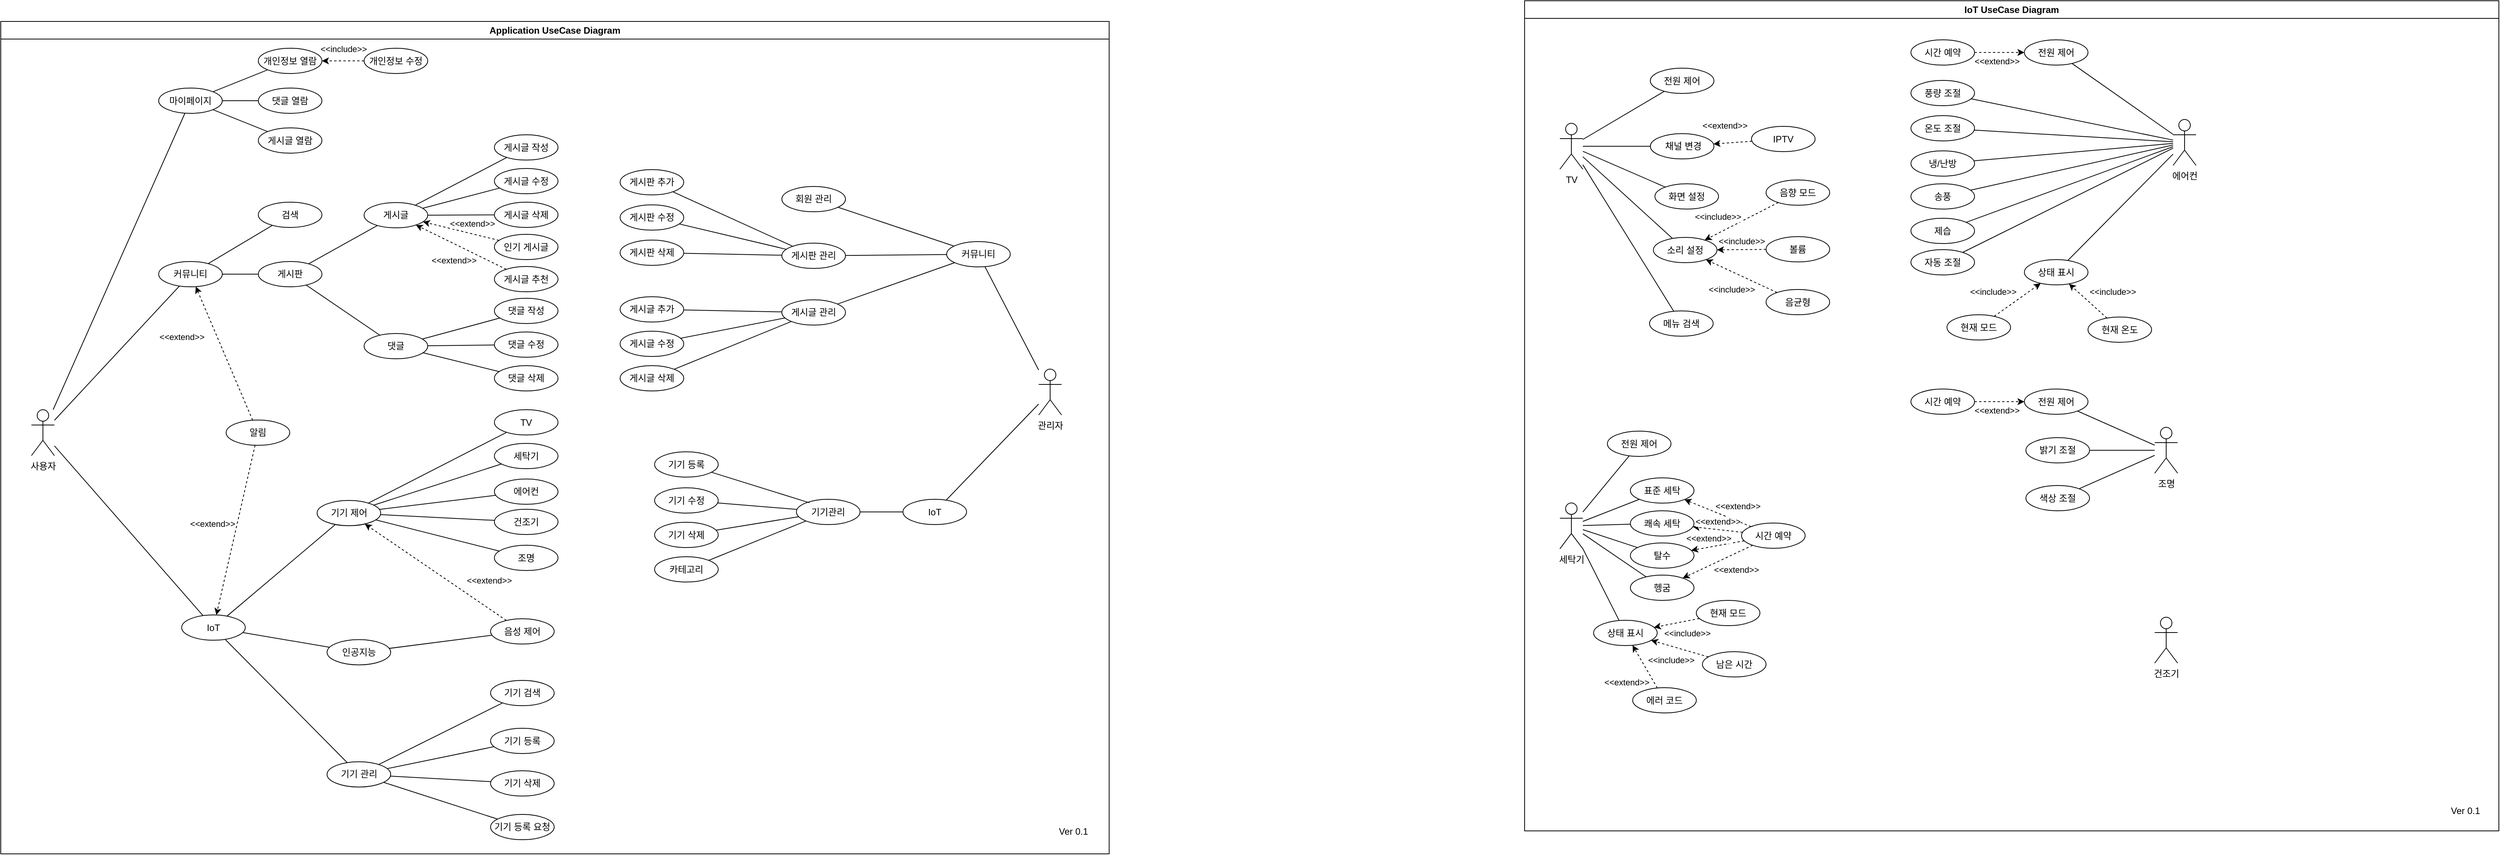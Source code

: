 <mxfile version="24.2.0" type="device">
  <diagram name="페이지-1" id="SPn03I5VUdhCUxH6A8fu">
    <mxGraphModel dx="5668" dy="2028" grid="0" gridSize="10" guides="1" tooltips="1" connect="0" arrows="1" fold="1" page="0" pageScale="1" pageWidth="827" pageHeight="1169" math="0" shadow="0">
      <root>
        <mxCell id="0" />
        <mxCell id="1" parent="0" />
        <mxCell id="YW6be6riu14FDHsjR1MI-1" value="세탁기" style="shape=umlActor;verticalLabelPosition=bottom;verticalAlign=top;html=1;outlineConnect=0;" parent="1" vertex="1">
          <mxGeometry x="-681" y="394.73" width="30" height="60" as="geometry" />
        </mxCell>
        <mxCell id="YW6be6riu14FDHsjR1MI-5" value="TV" style="shape=umlActor;verticalLabelPosition=bottom;verticalAlign=top;html=1;outlineConnect=0;" parent="1" vertex="1">
          <mxGeometry x="-681" y="-101" width="30" height="60" as="geometry" />
        </mxCell>
        <mxCell id="0zQDEEanzSZMssSfunVY-1" value="전원 제어" style="ellipse;whiteSpace=wrap;html=1;" parent="1" vertex="1">
          <mxGeometry x="-563" y="-173" width="83" height="33" as="geometry" />
        </mxCell>
        <mxCell id="0zQDEEanzSZMssSfunVY-2" value="" style="endArrow=none;html=1;rounded=0;" parent="1" source="YW6be6riu14FDHsjR1MI-5" target="0zQDEEanzSZMssSfunVY-1" edge="1">
          <mxGeometry width="50" height="50" relative="1" as="geometry">
            <mxPoint x="-475" y="136" as="sourcePoint" />
            <mxPoint x="-425" y="86" as="targetPoint" />
          </mxGeometry>
        </mxCell>
        <mxCell id="0zQDEEanzSZMssSfunVY-13" value="&amp;nbsp;채널 변경" style="ellipse;whiteSpace=wrap;html=1;" parent="1" vertex="1">
          <mxGeometry x="-563" y="-87.5" width="83" height="33" as="geometry" />
        </mxCell>
        <mxCell id="0zQDEEanzSZMssSfunVY-15" value="" style="endArrow=none;html=1;rounded=0;" parent="1" source="YW6be6riu14FDHsjR1MI-5" target="0zQDEEanzSZMssSfunVY-13" edge="1">
          <mxGeometry width="50" height="50" relative="1" as="geometry">
            <mxPoint x="-579" y="112" as="sourcePoint" />
            <mxPoint x="-529" y="62" as="targetPoint" />
          </mxGeometry>
        </mxCell>
        <mxCell id="0zQDEEanzSZMssSfunVY-17" value="IPTV" style="ellipse;whiteSpace=wrap;html=1;" parent="1" vertex="1">
          <mxGeometry x="-431" y="-97" width="83" height="33" as="geometry" />
        </mxCell>
        <mxCell id="0zQDEEanzSZMssSfunVY-19" value="&amp;lt;&amp;lt;extend&amp;gt;&amp;gt;" style="endArrow=classic;html=1;rounded=0;dashed=1;" parent="1" source="0zQDEEanzSZMssSfunVY-17" target="0zQDEEanzSZMssSfunVY-13" edge="1">
          <mxGeometry x="0.374" y="-23" width="50" height="50" relative="1" as="geometry">
            <mxPoint x="-579" y="112" as="sourcePoint" />
            <mxPoint x="-529" y="62" as="targetPoint" />
            <mxPoint as="offset" />
          </mxGeometry>
        </mxCell>
        <mxCell id="0zQDEEanzSZMssSfunVY-26" value="" style="endArrow=none;html=1;rounded=0;" parent="1" source="YW6be6riu14FDHsjR1MI-5" target="0zQDEEanzSZMssSfunVY-24" edge="1">
          <mxGeometry width="50" height="50" relative="1" as="geometry">
            <mxPoint x="-606" y="79" as="sourcePoint" />
            <mxPoint x="-446" y="36" as="targetPoint" />
          </mxGeometry>
        </mxCell>
        <mxCell id="0zQDEEanzSZMssSfunVY-27" value="" style="endArrow=none;html=1;rounded=0;" parent="1" source="YW6be6riu14FDHsjR1MI-5" target="0zQDEEanzSZMssSfunVY-22" edge="1">
          <mxGeometry width="50" height="50" relative="1" as="geometry">
            <mxPoint x="-485.757" y="38.116" as="sourcePoint" />
            <mxPoint x="-446" y="36" as="targetPoint" />
          </mxGeometry>
        </mxCell>
        <mxCell id="0zQDEEanzSZMssSfunVY-36" value="" style="endArrow=none;html=1;rounded=0;" parent="1" source="YW6be6riu14FDHsjR1MI-1" target="0zQDEEanzSZMssSfunVY-54" edge="1">
          <mxGeometry width="50" height="50" relative="1" as="geometry">
            <mxPoint x="-486.126" y="344.602" as="sourcePoint" />
            <mxPoint x="-426.115" y="332.997" as="targetPoint" />
          </mxGeometry>
        </mxCell>
        <mxCell id="0zQDEEanzSZMssSfunVY-44" value="" style="endArrow=none;html=1;rounded=0;" parent="1" source="YW6be6riu14FDHsjR1MI-5" target="0zQDEEanzSZMssSfunVY-40" edge="1">
          <mxGeometry width="50" height="50" relative="1" as="geometry">
            <mxPoint x="-488.079" y="56.282" as="sourcePoint" />
            <mxPoint x="-399" y="57" as="targetPoint" />
          </mxGeometry>
        </mxCell>
        <mxCell id="0zQDEEanzSZMssSfunVY-64" value="" style="endArrow=none;html=1;rounded=0;" parent="1" source="YW6be6riu14FDHsjR1MI-1" target="0zQDEEanzSZMssSfunVY-60" edge="1">
          <mxGeometry width="50" height="50" relative="1" as="geometry">
            <mxPoint x="-495.443" y="479.342" as="sourcePoint" />
            <mxPoint x="-417" y="441" as="targetPoint" />
          </mxGeometry>
        </mxCell>
        <mxCell id="0zQDEEanzSZMssSfunVY-65" value="" style="endArrow=none;html=1;rounded=0;" parent="1" source="YW6be6riu14FDHsjR1MI-1" target="0zQDEEanzSZMssSfunVY-61" edge="1">
          <mxGeometry width="50" height="50" relative="1" as="geometry">
            <mxPoint x="-483.568" y="487.008" as="sourcePoint" />
            <mxPoint x="-407" y="451" as="targetPoint" />
          </mxGeometry>
        </mxCell>
        <mxCell id="0zQDEEanzSZMssSfunVY-66" value="" style="endArrow=none;html=1;rounded=0;" parent="1" source="YW6be6riu14FDHsjR1MI-1" target="0zQDEEanzSZMssSfunVY-63" edge="1">
          <mxGeometry width="50" height="50" relative="1" as="geometry">
            <mxPoint x="-485.799" y="498.397" as="sourcePoint" />
            <mxPoint x="-397" y="461" as="targetPoint" />
          </mxGeometry>
        </mxCell>
        <mxCell id="0zQDEEanzSZMssSfunVY-67" value="" style="endArrow=none;html=1;rounded=0;" parent="1" source="YW6be6riu14FDHsjR1MI-1" target="0zQDEEanzSZMssSfunVY-62" edge="1">
          <mxGeometry width="50" height="50" relative="1" as="geometry">
            <mxPoint x="-497.671" y="504.415" as="sourcePoint" />
            <mxPoint x="-387" y="471" as="targetPoint" />
          </mxGeometry>
        </mxCell>
        <mxCell id="0zQDEEanzSZMssSfunVY-84" value="" style="endArrow=none;html=1;rounded=0;" parent="1" source="YW6be6riu14FDHsjR1MI-1" target="0zQDEEanzSZMssSfunVY-59" edge="1">
          <mxGeometry width="50" height="50" relative="1" as="geometry">
            <mxPoint x="-548" y="464" as="sourcePoint" />
            <mxPoint x="-498" y="414" as="targetPoint" />
          </mxGeometry>
        </mxCell>
        <mxCell id="0zQDEEanzSZMssSfunVY-85" value="IoT UseCase Diagram" style="swimlane;whiteSpace=wrap;html=1;" parent="1" vertex="1">
          <mxGeometry x="-727" y="-261" width="1271" height="1084" as="geometry" />
        </mxCell>
        <mxCell id="0zQDEEanzSZMssSfunVY-86" value="Ver 0.1" style="text;html=1;align=center;verticalAlign=middle;resizable=0;points=[];autosize=1;strokeColor=none;fillColor=none;" parent="0zQDEEanzSZMssSfunVY-85" vertex="1">
          <mxGeometry x="1199" y="1045" width="56" height="26" as="geometry" />
        </mxCell>
        <mxCell id="YW6be6riu14FDHsjR1MI-4" value="에어컨" style="shape=umlActor;verticalLabelPosition=bottom;verticalAlign=top;html=1;outlineConnect=0;" parent="0zQDEEanzSZMssSfunVY-85" vertex="1">
          <mxGeometry x="846" y="155" width="30" height="60" as="geometry" />
        </mxCell>
        <mxCell id="dYHi77q5f8NIFPNNS61r-244" value="전원 제어" style="ellipse;whiteSpace=wrap;html=1;" vertex="1" parent="0zQDEEanzSZMssSfunVY-85">
          <mxGeometry x="652" y="51" width="83" height="33" as="geometry" />
        </mxCell>
        <mxCell id="dYHi77q5f8NIFPNNS61r-250" value="" style="endArrow=none;html=1;rounded=0;" edge="1" parent="0zQDEEanzSZMssSfunVY-85" source="dYHi77q5f8NIFPNNS61r-244" target="YW6be6riu14FDHsjR1MI-4">
          <mxGeometry width="50" height="50" relative="1" as="geometry">
            <mxPoint x="321" y="247" as="sourcePoint" />
            <mxPoint x="371" y="197" as="targetPoint" />
          </mxGeometry>
        </mxCell>
        <mxCell id="dYHi77q5f8NIFPNNS61r-251" value="온도 조절" style="ellipse;whiteSpace=wrap;html=1;" vertex="1" parent="0zQDEEanzSZMssSfunVY-85">
          <mxGeometry x="504" y="150" width="83" height="33" as="geometry" />
        </mxCell>
        <mxCell id="dYHi77q5f8NIFPNNS61r-253" value="" style="endArrow=none;html=1;rounded=0;" edge="1" parent="0zQDEEanzSZMssSfunVY-85" source="dYHi77q5f8NIFPNNS61r-251" target="YW6be6riu14FDHsjR1MI-4">
          <mxGeometry width="50" height="50" relative="1" as="geometry">
            <mxPoint x="321" y="482" as="sourcePoint" />
            <mxPoint x="659.512" y="259.475" as="targetPoint" />
          </mxGeometry>
        </mxCell>
        <mxCell id="dYHi77q5f8NIFPNNS61r-254" value="풍량 조절" style="ellipse;whiteSpace=wrap;html=1;" vertex="1" parent="0zQDEEanzSZMssSfunVY-85">
          <mxGeometry x="504" y="104" width="83" height="33" as="geometry" />
        </mxCell>
        <mxCell id="dYHi77q5f8NIFPNNS61r-255" value="" style="endArrow=none;html=1;rounded=0;" edge="1" parent="0zQDEEanzSZMssSfunVY-85" source="YW6be6riu14FDHsjR1MI-4" target="dYHi77q5f8NIFPNNS61r-254">
          <mxGeometry width="50" height="50" relative="1" as="geometry">
            <mxPoint x="649.828" y="245.22" as="sourcePoint" />
            <mxPoint x="371" y="432" as="targetPoint" />
          </mxGeometry>
        </mxCell>
        <mxCell id="dYHi77q5f8NIFPNNS61r-263" value="상태 표시" style="ellipse;whiteSpace=wrap;html=1;" vertex="1" parent="0zQDEEanzSZMssSfunVY-85">
          <mxGeometry x="652" y="338" width="83" height="33" as="geometry" />
        </mxCell>
        <mxCell id="dYHi77q5f8NIFPNNS61r-264" value="현재 모드" style="ellipse;whiteSpace=wrap;html=1;" vertex="1" parent="0zQDEEanzSZMssSfunVY-85">
          <mxGeometry x="551" y="410" width="83" height="33" as="geometry" />
        </mxCell>
        <mxCell id="dYHi77q5f8NIFPNNS61r-265" value="현재 온도" style="ellipse;whiteSpace=wrap;html=1;" vertex="1" parent="0zQDEEanzSZMssSfunVY-85">
          <mxGeometry x="735" y="413" width="83" height="33" as="geometry" />
        </mxCell>
        <mxCell id="dYHi77q5f8NIFPNNS61r-271" value="냉/난방" style="ellipse;whiteSpace=wrap;html=1;" vertex="1" parent="0zQDEEanzSZMssSfunVY-85">
          <mxGeometry x="504" y="196" width="83" height="33" as="geometry" />
        </mxCell>
        <mxCell id="0zQDEEanzSZMssSfunVY-54" value="전원 제어" style="ellipse;whiteSpace=wrap;html=1;" parent="0zQDEEanzSZMssSfunVY-85" vertex="1">
          <mxGeometry x="108" y="562" width="83" height="33" as="geometry" />
        </mxCell>
        <mxCell id="0zQDEEanzSZMssSfunVY-55" value="시간 예약" style="ellipse;whiteSpace=wrap;html=1;" parent="0zQDEEanzSZMssSfunVY-85" vertex="1">
          <mxGeometry x="283" y="682" width="83" height="33" as="geometry" />
        </mxCell>
        <mxCell id="0zQDEEanzSZMssSfunVY-60" value="표준 세탁" style="ellipse;whiteSpace=wrap;html=1;" parent="0zQDEEanzSZMssSfunVY-85" vertex="1">
          <mxGeometry x="138" y="623" width="83" height="33" as="geometry" />
        </mxCell>
        <mxCell id="0zQDEEanzSZMssSfunVY-61" value="쾌속 세탁&lt;span style=&quot;color: rgba(0, 0, 0, 0); font-family: monospace; font-size: 0px; text-align: start; text-wrap: nowrap;&quot;&gt;%3CmxGraphModel%3E%3Croot%3E%3CmxCell%20id%3D%220%22%2F%3E%3CmxCell%20id%3D%221%22%20parent%3D%220%22%2F%3E%3CmxCell%20id%3D%222%22%20value%3D%22%EC%A0%84%EC%9B%90%20%EC%A0%9C%EC%96%B4%22%20style%3D%22ellipse%3BwhiteSpace%3Dwrap%3Bhtml%3D1%3B%22%20vertex%3D%221%22%20parent%3D%221%22%3E%3CmxGeometry%20x%3D%22-563%22%20y%3D%22336.73%22%20width%3D%2283%22%20height%3D%2233%22%20as%3D%22geometry%22%2F%3E%3C%2FmxCell%3E%3C%2Froot%3E%3C%2FmxGraphModel%3E&lt;/span&gt;&lt;span style=&quot;color: rgba(0, 0, 0, 0); font-family: monospace; font-size: 0px; text-align: start; text-wrap: nowrap;&quot;&gt;%3CmxGraphModel%3E%3Croot%3E%3CmxCell%20id%3D%220%22%2F%3E%3CmxCell%20id%3D%221%22%20parent%3D%220%22%2F%3E%3CmxCell%20id%3D%222%22%20value%3D%22%EC%A0%84%EC%9B%90%20%EC%A0%9C%EC%96%B4%22%20style%3D%22ellipse%3BwhiteSpace%3Dwrap%3Bhtml%3D1%3B%22%20vertex%3D%221%22%20parent%3D%221%22%3E%3CmxGeometry%20x%3D%22-563%22%20y%3D%22336.73%22%20width%3D%2283%22%20height%3D%2233%22%20as%3D%22geometry%22%2F%3E%3C%2FmxCell%3E%3C%2Froot%3E%3C%2FmxGraphModel%3E&lt;/span&gt;" style="ellipse;whiteSpace=wrap;html=1;" parent="0zQDEEanzSZMssSfunVY-85" vertex="1">
          <mxGeometry x="138" y="666" width="83" height="33" as="geometry" />
        </mxCell>
        <mxCell id="0zQDEEanzSZMssSfunVY-62" value="헹굼" style="ellipse;whiteSpace=wrap;html=1;" parent="0zQDEEanzSZMssSfunVY-85" vertex="1">
          <mxGeometry x="138" y="750" width="83" height="33" as="geometry" />
        </mxCell>
        <mxCell id="0zQDEEanzSZMssSfunVY-63" value="탈수" style="ellipse;whiteSpace=wrap;html=1;" parent="0zQDEEanzSZMssSfunVY-85" vertex="1">
          <mxGeometry x="138" y="708" width="83" height="33" as="geometry" />
        </mxCell>
        <mxCell id="0zQDEEanzSZMssSfunVY-76" value="" style="endArrow=classic;html=1;rounded=0;dashed=1;" parent="0zQDEEanzSZMssSfunVY-85" source="0zQDEEanzSZMssSfunVY-55" target="0zQDEEanzSZMssSfunVY-60" edge="1">
          <mxGeometry width="50" height="50" relative="1" as="geometry">
            <mxPoint x="152" y="668" as="sourcePoint" />
            <mxPoint x="202" y="618" as="targetPoint" />
          </mxGeometry>
        </mxCell>
        <mxCell id="0zQDEEanzSZMssSfunVY-80" value="&amp;lt;&amp;lt;extend&amp;gt;&amp;gt;" style="edgeLabel;html=1;align=center;verticalAlign=middle;resizable=0;points=[];" parent="0zQDEEanzSZMssSfunVY-76" vertex="1" connectable="0">
          <mxGeometry x="0.122" y="5" relative="1" as="geometry">
            <mxPoint x="33" y="-12" as="offset" />
          </mxGeometry>
        </mxCell>
        <mxCell id="0zQDEEanzSZMssSfunVY-77" value="" style="endArrow=classic;html=1;rounded=0;dashed=1;" parent="0zQDEEanzSZMssSfunVY-85" source="0zQDEEanzSZMssSfunVY-55" target="0zQDEEanzSZMssSfunVY-61" edge="1">
          <mxGeometry width="50" height="50" relative="1" as="geometry">
            <mxPoint x="303" y="697" as="sourcePoint" />
            <mxPoint x="218" y="661" as="targetPoint" />
          </mxGeometry>
        </mxCell>
        <mxCell id="0zQDEEanzSZMssSfunVY-81" value="&amp;lt;&amp;lt;extend&amp;gt;&amp;gt;" style="edgeLabel;html=1;align=center;verticalAlign=middle;resizable=0;points=[];" parent="0zQDEEanzSZMssSfunVY-77" vertex="1" connectable="0">
          <mxGeometry x="-0.277" y="-1" relative="1" as="geometry">
            <mxPoint x="-9" y="-11" as="offset" />
          </mxGeometry>
        </mxCell>
        <mxCell id="0zQDEEanzSZMssSfunVY-78" value="" style="endArrow=classic;html=1;rounded=0;dashed=1;" parent="0zQDEEanzSZMssSfunVY-85" source="0zQDEEanzSZMssSfunVY-55" target="0zQDEEanzSZMssSfunVY-63" edge="1">
          <mxGeometry width="50" height="50" relative="1" as="geometry">
            <mxPoint x="313" y="707" as="sourcePoint" />
            <mxPoint x="228" y="671" as="targetPoint" />
          </mxGeometry>
        </mxCell>
        <mxCell id="0zQDEEanzSZMssSfunVY-82" value="&amp;lt;&amp;lt;extend&amp;gt;&amp;gt;" style="edgeLabel;html=1;align=center;verticalAlign=middle;resizable=0;points=[];" parent="0zQDEEanzSZMssSfunVY-78" vertex="1" connectable="0">
          <mxGeometry x="0.045" y="3" relative="1" as="geometry">
            <mxPoint x="-11" y="-13" as="offset" />
          </mxGeometry>
        </mxCell>
        <mxCell id="0zQDEEanzSZMssSfunVY-79" value="" style="endArrow=classic;html=1;rounded=0;dashed=1;" parent="0zQDEEanzSZMssSfunVY-85" source="0zQDEEanzSZMssSfunVY-55" target="0zQDEEanzSZMssSfunVY-62" edge="1">
          <mxGeometry width="50" height="50" relative="1" as="geometry">
            <mxPoint x="323" y="717" as="sourcePoint" />
            <mxPoint x="238" y="681" as="targetPoint" />
          </mxGeometry>
        </mxCell>
        <mxCell id="0zQDEEanzSZMssSfunVY-83" value="&amp;lt;&amp;lt;extend&amp;gt;&amp;gt;" style="edgeLabel;html=1;align=center;verticalAlign=middle;resizable=0;points=[];" parent="0zQDEEanzSZMssSfunVY-79" vertex="1" connectable="0">
          <mxGeometry x="-0.194" y="5" relative="1" as="geometry">
            <mxPoint x="13" y="10" as="offset" />
          </mxGeometry>
        </mxCell>
        <mxCell id="0zQDEEanzSZMssSfunVY-24" value="메뉴 검색" style="ellipse;whiteSpace=wrap;html=1;" parent="0zQDEEanzSZMssSfunVY-85" vertex="1">
          <mxGeometry x="163" y="405" width="83" height="33" as="geometry" />
        </mxCell>
        <mxCell id="0zQDEEanzSZMssSfunVY-22" value="화면 설정" style="ellipse;whiteSpace=wrap;html=1;" parent="0zQDEEanzSZMssSfunVY-85" vertex="1">
          <mxGeometry x="170" y="239" width="83" height="33" as="geometry" />
        </mxCell>
        <mxCell id="0zQDEEanzSZMssSfunVY-40" value="소리 설정" style="ellipse;whiteSpace=wrap;html=1;" parent="0zQDEEanzSZMssSfunVY-85" vertex="1">
          <mxGeometry x="168" y="309" width="83" height="33" as="geometry" />
        </mxCell>
        <mxCell id="0zQDEEanzSZMssSfunVY-41" value="음향 모드" style="ellipse;whiteSpace=wrap;html=1;" parent="0zQDEEanzSZMssSfunVY-85" vertex="1">
          <mxGeometry x="315" y="234" width="83" height="33" as="geometry" />
        </mxCell>
        <mxCell id="0zQDEEanzSZMssSfunVY-42" value="볼륨" style="ellipse;whiteSpace=wrap;html=1;" parent="0zQDEEanzSZMssSfunVY-85" vertex="1">
          <mxGeometry x="315" y="308" width="83" height="33" as="geometry" />
        </mxCell>
        <mxCell id="0zQDEEanzSZMssSfunVY-43" value="음균형" style="ellipse;whiteSpace=wrap;html=1;" parent="0zQDEEanzSZMssSfunVY-85" vertex="1">
          <mxGeometry x="315" y="377" width="83" height="33" as="geometry" />
        </mxCell>
        <mxCell id="0zQDEEanzSZMssSfunVY-45" value="" style="endArrow=classic;html=1;rounded=0;dashed=1;" parent="0zQDEEanzSZMssSfunVY-85" source="0zQDEEanzSZMssSfunVY-41" target="0zQDEEanzSZMssSfunVY-40" edge="1">
          <mxGeometry width="50" height="50" relative="1" as="geometry">
            <mxPoint x="152" y="347" as="sourcePoint" />
            <mxPoint x="202" y="297" as="targetPoint" />
          </mxGeometry>
        </mxCell>
        <mxCell id="0zQDEEanzSZMssSfunVY-49" value="&amp;lt;&amp;lt;include&amp;gt;&amp;gt;" style="edgeLabel;html=1;align=center;verticalAlign=middle;resizable=0;points=[];" parent="0zQDEEanzSZMssSfunVY-45" vertex="1" connectable="0">
          <mxGeometry x="0.323" y="3" relative="1" as="geometry">
            <mxPoint x="-17" y="-17" as="offset" />
          </mxGeometry>
        </mxCell>
        <mxCell id="0zQDEEanzSZMssSfunVY-47" value="" style="endArrow=classic;html=1;rounded=0;dashed=1;" parent="0zQDEEanzSZMssSfunVY-85" source="0zQDEEanzSZMssSfunVY-43" target="0zQDEEanzSZMssSfunVY-40" edge="1">
          <mxGeometry width="50" height="50" relative="1" as="geometry">
            <mxPoint x="152" y="347" as="sourcePoint" />
            <mxPoint x="202" y="297" as="targetPoint" />
          </mxGeometry>
        </mxCell>
        <mxCell id="0zQDEEanzSZMssSfunVY-52" value="&amp;lt;&amp;lt;include&amp;gt;&amp;gt;" style="edgeLabel;html=1;align=center;verticalAlign=middle;resizable=0;points=[];" parent="0zQDEEanzSZMssSfunVY-47" vertex="1" connectable="0">
          <mxGeometry x="-0.21" y="3" relative="1" as="geometry">
            <mxPoint x="-22" y="10" as="offset" />
          </mxGeometry>
        </mxCell>
        <mxCell id="0zQDEEanzSZMssSfunVY-50" value="" style="endArrow=classic;html=1;rounded=0;dashed=1;" parent="0zQDEEanzSZMssSfunVY-85" source="0zQDEEanzSZMssSfunVY-42" target="0zQDEEanzSZMssSfunVY-40" edge="1">
          <mxGeometry width="50" height="50" relative="1" as="geometry">
            <mxPoint x="152" y="348" as="sourcePoint" />
            <mxPoint x="202" y="298" as="targetPoint" />
          </mxGeometry>
        </mxCell>
        <mxCell id="0zQDEEanzSZMssSfunVY-51" value="&amp;lt;&amp;lt;include&amp;gt;&amp;gt;" style="edgeLabel;html=1;align=center;verticalAlign=middle;resizable=0;points=[];" parent="0zQDEEanzSZMssSfunVY-50" vertex="1" connectable="0">
          <mxGeometry x="-0.176" y="5" relative="1" as="geometry">
            <mxPoint x="-6" y="-16" as="offset" />
          </mxGeometry>
        </mxCell>
        <mxCell id="0zQDEEanzSZMssSfunVY-71" value="에러 코드" style="ellipse;whiteSpace=wrap;html=1;" parent="0zQDEEanzSZMssSfunVY-85" vertex="1">
          <mxGeometry x="141" y="897" width="83" height="33" as="geometry" />
        </mxCell>
        <mxCell id="0zQDEEanzSZMssSfunVY-59" value="상태 표시" style="ellipse;whiteSpace=wrap;html=1;" parent="0zQDEEanzSZMssSfunVY-85" vertex="1">
          <mxGeometry x="90" y="809" width="83" height="33" as="geometry" />
        </mxCell>
        <mxCell id="0zQDEEanzSZMssSfunVY-74" value="" style="endArrow=classic;html=1;rounded=0;dashed=1;" parent="0zQDEEanzSZMssSfunVY-85" source="0zQDEEanzSZMssSfunVY-71" target="0zQDEEanzSZMssSfunVY-59" edge="1">
          <mxGeometry width="50" height="50" relative="1" as="geometry">
            <mxPoint x="222" y="766" as="sourcePoint" />
            <mxPoint x="272" y="716" as="targetPoint" />
          </mxGeometry>
        </mxCell>
        <mxCell id="0zQDEEanzSZMssSfunVY-75" value="&amp;lt;&amp;lt;extend&amp;gt;&amp;gt;" style="edgeLabel;html=1;align=center;verticalAlign=middle;resizable=0;points=[];" parent="0zQDEEanzSZMssSfunVY-74" vertex="1" connectable="0">
          <mxGeometry x="-0.421" y="1" relative="1" as="geometry">
            <mxPoint x="-30" y="8" as="offset" />
          </mxGeometry>
        </mxCell>
        <mxCell id="0zQDEEanzSZMssSfunVY-69" value="현재 모드" style="ellipse;whiteSpace=wrap;html=1;" parent="0zQDEEanzSZMssSfunVY-85" vertex="1">
          <mxGeometry x="224" y="783" width="83" height="33" as="geometry" />
        </mxCell>
        <mxCell id="0zQDEEanzSZMssSfunVY-70" value="남은 시간" style="ellipse;whiteSpace=wrap;html=1;" parent="0zQDEEanzSZMssSfunVY-85" vertex="1">
          <mxGeometry x="232" y="850" width="83" height="33" as="geometry" />
        </mxCell>
        <mxCell id="dYHi77q5f8NIFPNNS61r-273" value="" style="endArrow=classic;html=1;rounded=0;dashed=1;" edge="1" parent="0zQDEEanzSZMssSfunVY-85" source="0zQDEEanzSZMssSfunVY-70" target="0zQDEEanzSZMssSfunVY-59">
          <mxGeometry width="50" height="50" relative="1" as="geometry">
            <mxPoint x="479" y="635" as="sourcePoint" />
            <mxPoint x="529" y="585" as="targetPoint" />
          </mxGeometry>
        </mxCell>
        <mxCell id="dYHi77q5f8NIFPNNS61r-276" value="&amp;lt;&amp;lt;include&amp;gt;&amp;gt;" style="edgeLabel;html=1;align=center;verticalAlign=middle;resizable=0;points=[];" vertex="1" connectable="0" parent="dYHi77q5f8NIFPNNS61r-273">
          <mxGeometry x="0.071" relative="1" as="geometry">
            <mxPoint x="-9" y="15" as="offset" />
          </mxGeometry>
        </mxCell>
        <mxCell id="dYHi77q5f8NIFPNNS61r-274" value="" style="endArrow=classic;html=1;rounded=0;dashed=1;" edge="1" parent="0zQDEEanzSZMssSfunVY-85" source="0zQDEEanzSZMssSfunVY-69" target="0zQDEEanzSZMssSfunVY-59">
          <mxGeometry width="50" height="50" relative="1" as="geometry">
            <mxPoint x="479" y="635" as="sourcePoint" />
            <mxPoint x="529" y="585" as="targetPoint" />
          </mxGeometry>
        </mxCell>
        <mxCell id="dYHi77q5f8NIFPNNS61r-275" value="&amp;lt;&amp;lt;include&amp;gt;&amp;gt;" style="edgeLabel;html=1;align=center;verticalAlign=middle;resizable=0;points=[];" vertex="1" connectable="0" parent="dYHi77q5f8NIFPNNS61r-274">
          <mxGeometry x="-0.026" relative="1" as="geometry">
            <mxPoint x="13" y="13" as="offset" />
          </mxGeometry>
        </mxCell>
        <mxCell id="dYHi77q5f8NIFPNNS61r-279" value="제습" style="ellipse;whiteSpace=wrap;html=1;" vertex="1" parent="0zQDEEanzSZMssSfunVY-85">
          <mxGeometry x="504" y="284" width="83" height="33" as="geometry" />
        </mxCell>
        <mxCell id="dYHi77q5f8NIFPNNS61r-278" value="송풍" style="ellipse;whiteSpace=wrap;html=1;" vertex="1" parent="0zQDEEanzSZMssSfunVY-85">
          <mxGeometry x="504" y="239" width="83" height="33" as="geometry" />
        </mxCell>
        <mxCell id="dYHi77q5f8NIFPNNS61r-277" value="자동 조절" style="ellipse;whiteSpace=wrap;html=1;" vertex="1" parent="0zQDEEanzSZMssSfunVY-85">
          <mxGeometry x="504" y="325" width="83" height="33" as="geometry" />
        </mxCell>
        <mxCell id="dYHi77q5f8NIFPNNS61r-280" value="" style="endArrow=none;html=1;rounded=0;" edge="1" parent="0zQDEEanzSZMssSfunVY-85" source="dYHi77q5f8NIFPNNS61r-263" target="YW6be6riu14FDHsjR1MI-4">
          <mxGeometry width="50" height="50" relative="1" as="geometry">
            <mxPoint x="217" y="437" as="sourcePoint" />
            <mxPoint x="267" y="387" as="targetPoint" />
          </mxGeometry>
        </mxCell>
        <mxCell id="dYHi77q5f8NIFPNNS61r-281" value="" style="endArrow=none;html=1;rounded=0;" edge="1" parent="0zQDEEanzSZMssSfunVY-85" source="dYHi77q5f8NIFPNNS61r-277" target="YW6be6riu14FDHsjR1MI-4">
          <mxGeometry width="50" height="50" relative="1" as="geometry">
            <mxPoint x="217" y="437" as="sourcePoint" />
            <mxPoint x="267" y="387" as="targetPoint" />
          </mxGeometry>
        </mxCell>
        <mxCell id="dYHi77q5f8NIFPNNS61r-286" value="" style="endArrow=none;html=1;rounded=0;" edge="1" parent="0zQDEEanzSZMssSfunVY-85" source="YW6be6riu14FDHsjR1MI-4" target="dYHi77q5f8NIFPNNS61r-279">
          <mxGeometry width="50" height="50" relative="1" as="geometry">
            <mxPoint x="247" y="467" as="sourcePoint" />
            <mxPoint x="297" y="417" as="targetPoint" />
          </mxGeometry>
        </mxCell>
        <mxCell id="dYHi77q5f8NIFPNNS61r-285" value="" style="endArrow=none;html=1;rounded=0;" edge="1" parent="0zQDEEanzSZMssSfunVY-85" source="YW6be6riu14FDHsjR1MI-4" target="dYHi77q5f8NIFPNNS61r-278">
          <mxGeometry width="50" height="50" relative="1" as="geometry">
            <mxPoint x="237" y="457" as="sourcePoint" />
            <mxPoint x="287" y="407" as="targetPoint" />
          </mxGeometry>
        </mxCell>
        <mxCell id="dYHi77q5f8NIFPNNS61r-284" value="" style="endArrow=none;html=1;rounded=0;" edge="1" parent="0zQDEEanzSZMssSfunVY-85" source="YW6be6riu14FDHsjR1MI-4" target="dYHi77q5f8NIFPNNS61r-271">
          <mxGeometry width="50" height="50" relative="1" as="geometry">
            <mxPoint x="227" y="447" as="sourcePoint" />
            <mxPoint x="277" y="397" as="targetPoint" />
          </mxGeometry>
        </mxCell>
        <mxCell id="dYHi77q5f8NIFPNNS61r-287" value="" style="endArrow=classic;html=1;rounded=0;dashed=1;" edge="1" parent="0zQDEEanzSZMssSfunVY-85" source="dYHi77q5f8NIFPNNS61r-264" target="dYHi77q5f8NIFPNNS61r-263">
          <mxGeometry width="50" height="50" relative="1" as="geometry">
            <mxPoint x="217" y="437" as="sourcePoint" />
            <mxPoint x="267" y="387" as="targetPoint" />
          </mxGeometry>
        </mxCell>
        <mxCell id="dYHi77q5f8NIFPNNS61r-290" value="&amp;lt;&amp;lt;include&amp;gt;&amp;gt;" style="edgeLabel;html=1;align=center;verticalAlign=middle;resizable=0;points=[];" vertex="1" connectable="0" parent="dYHi77q5f8NIFPNNS61r-287">
          <mxGeometry x="0.363" y="-1" relative="1" as="geometry">
            <mxPoint x="-44" y="-4" as="offset" />
          </mxGeometry>
        </mxCell>
        <mxCell id="dYHi77q5f8NIFPNNS61r-288" value="" style="endArrow=classic;html=1;rounded=0;dashed=1;" edge="1" parent="0zQDEEanzSZMssSfunVY-85" source="dYHi77q5f8NIFPNNS61r-265" target="dYHi77q5f8NIFPNNS61r-263">
          <mxGeometry width="50" height="50" relative="1" as="geometry">
            <mxPoint x="217" y="437" as="sourcePoint" />
            <mxPoint x="267" y="387" as="targetPoint" />
          </mxGeometry>
        </mxCell>
        <mxCell id="dYHi77q5f8NIFPNNS61r-289" value="&amp;lt;&amp;lt;include&amp;gt;&amp;gt;" style="edgeLabel;html=1;align=center;verticalAlign=middle;resizable=0;points=[];" vertex="1" connectable="0" parent="dYHi77q5f8NIFPNNS61r-288">
          <mxGeometry x="0.16" y="-6" relative="1" as="geometry">
            <mxPoint x="32" y="-4" as="offset" />
          </mxGeometry>
        </mxCell>
        <mxCell id="dYHi77q5f8NIFPNNS61r-291" value="시간 예약" style="ellipse;whiteSpace=wrap;html=1;" vertex="1" parent="0zQDEEanzSZMssSfunVY-85">
          <mxGeometry x="504" y="51" width="83" height="33" as="geometry" />
        </mxCell>
        <mxCell id="dYHi77q5f8NIFPNNS61r-292" value="" style="endArrow=classic;html=1;rounded=0;dashed=1;" edge="1" parent="0zQDEEanzSZMssSfunVY-85" source="dYHi77q5f8NIFPNNS61r-291" target="dYHi77q5f8NIFPNNS61r-244">
          <mxGeometry width="50" height="50" relative="1" as="geometry">
            <mxPoint x="217" y="555" as="sourcePoint" />
            <mxPoint x="267" y="505" as="targetPoint" />
          </mxGeometry>
        </mxCell>
        <mxCell id="dYHi77q5f8NIFPNNS61r-293" value="&amp;lt;&amp;lt;extend&amp;gt;&amp;gt;" style="edgeLabel;html=1;align=center;verticalAlign=middle;resizable=0;points=[];" vertex="1" connectable="0" parent="dYHi77q5f8NIFPNNS61r-292">
          <mxGeometry x="-0.39" y="-3" relative="1" as="geometry">
            <mxPoint x="9" y="8" as="offset" />
          </mxGeometry>
        </mxCell>
        <mxCell id="dYHi77q5f8NIFPNNS61r-295" value="조명" style="shape=umlActor;verticalLabelPosition=bottom;verticalAlign=top;html=1;outlineConnect=0;" vertex="1" parent="0zQDEEanzSZMssSfunVY-85">
          <mxGeometry x="822" y="557" width="30" height="60" as="geometry" />
        </mxCell>
        <mxCell id="dYHi77q5f8NIFPNNS61r-296" value="전원 제어" style="ellipse;whiteSpace=wrap;html=1;" vertex="1" parent="0zQDEEanzSZMssSfunVY-85">
          <mxGeometry x="652" y="507" width="83" height="33" as="geometry" />
        </mxCell>
        <mxCell id="dYHi77q5f8NIFPNNS61r-297" value="시간 예약" style="ellipse;whiteSpace=wrap;html=1;" vertex="1" parent="0zQDEEanzSZMssSfunVY-85">
          <mxGeometry x="504" y="507" width="83" height="33" as="geometry" />
        </mxCell>
        <mxCell id="dYHi77q5f8NIFPNNS61r-298" value="" style="endArrow=classic;html=1;rounded=0;dashed=1;" edge="1" parent="0zQDEEanzSZMssSfunVY-85" source="dYHi77q5f8NIFPNNS61r-297" target="dYHi77q5f8NIFPNNS61r-296">
          <mxGeometry width="50" height="50" relative="1" as="geometry">
            <mxPoint x="217" y="1011" as="sourcePoint" />
            <mxPoint x="267" y="961" as="targetPoint" />
          </mxGeometry>
        </mxCell>
        <mxCell id="dYHi77q5f8NIFPNNS61r-299" value="&amp;lt;&amp;lt;extend&amp;gt;&amp;gt;" style="edgeLabel;html=1;align=center;verticalAlign=middle;resizable=0;points=[];" vertex="1" connectable="0" parent="dYHi77q5f8NIFPNNS61r-298">
          <mxGeometry x="-0.39" y="-3" relative="1" as="geometry">
            <mxPoint x="9" y="8" as="offset" />
          </mxGeometry>
        </mxCell>
        <mxCell id="dYHi77q5f8NIFPNNS61r-300" value="" style="endArrow=none;html=1;rounded=0;" edge="1" parent="0zQDEEanzSZMssSfunVY-85" source="dYHi77q5f8NIFPNNS61r-296" target="dYHi77q5f8NIFPNNS61r-295">
          <mxGeometry width="50" height="50" relative="1" as="geometry">
            <mxPoint x="327" y="361" as="sourcePoint" />
            <mxPoint x="377" y="311" as="targetPoint" />
          </mxGeometry>
        </mxCell>
        <mxCell id="dYHi77q5f8NIFPNNS61r-301" value="밝기 조절" style="ellipse;whiteSpace=wrap;html=1;" vertex="1" parent="0zQDEEanzSZMssSfunVY-85">
          <mxGeometry x="654" y="570.5" width="83" height="33" as="geometry" />
        </mxCell>
        <mxCell id="dYHi77q5f8NIFPNNS61r-302" value="색상 조절" style="ellipse;whiteSpace=wrap;html=1;" vertex="1" parent="0zQDEEanzSZMssSfunVY-85">
          <mxGeometry x="654" y="633" width="83" height="33" as="geometry" />
        </mxCell>
        <mxCell id="dYHi77q5f8NIFPNNS61r-303" value="" style="endArrow=none;html=1;rounded=0;" edge="1" parent="0zQDEEanzSZMssSfunVY-85" source="dYHi77q5f8NIFPNNS61r-301" target="dYHi77q5f8NIFPNNS61r-295">
          <mxGeometry width="50" height="50" relative="1" as="geometry">
            <mxPoint x="368" y="615" as="sourcePoint" />
            <mxPoint x="418" y="565" as="targetPoint" />
          </mxGeometry>
        </mxCell>
        <mxCell id="dYHi77q5f8NIFPNNS61r-304" value="" style="endArrow=none;html=1;rounded=0;" edge="1" parent="0zQDEEanzSZMssSfunVY-85" source="dYHi77q5f8NIFPNNS61r-302" target="dYHi77q5f8NIFPNNS61r-295">
          <mxGeometry width="50" height="50" relative="1" as="geometry">
            <mxPoint x="368" y="615" as="sourcePoint" />
            <mxPoint x="418" y="565" as="targetPoint" />
          </mxGeometry>
        </mxCell>
        <mxCell id="dYHi77q5f8NIFPNNS61r-305" value="건조기" style="shape=umlActor;verticalLabelPosition=bottom;verticalAlign=top;html=1;outlineConnect=0;" vertex="1" parent="0zQDEEanzSZMssSfunVY-85">
          <mxGeometry x="822" y="805" width="30" height="60" as="geometry" />
        </mxCell>
        <mxCell id="dYHi77q5f8NIFPNNS61r-1" value="Application UseCase Diagram" style="swimlane;whiteSpace=wrap;html=1;" vertex="1" parent="1">
          <mxGeometry x="-2715" y="-234" width="1446" height="1087" as="geometry" />
        </mxCell>
        <mxCell id="dYHi77q5f8NIFPNNS61r-2" value="Ver 0.1" style="text;html=1;align=center;verticalAlign=middle;resizable=0;points=[];autosize=1;strokeColor=none;fillColor=none;" vertex="1" parent="dYHi77q5f8NIFPNNS61r-1">
          <mxGeometry x="1371" y="1045" width="56" height="26" as="geometry" />
        </mxCell>
        <mxCell id="dYHi77q5f8NIFPNNS61r-3" value="사용자" style="shape=umlActor;verticalLabelPosition=bottom;verticalAlign=top;html=1;outlineConnect=0;" vertex="1" parent="dYHi77q5f8NIFPNNS61r-1">
          <mxGeometry x="40" y="507" width="30" height="60" as="geometry" />
        </mxCell>
        <mxCell id="dYHi77q5f8NIFPNNS61r-42" value="" style="endArrow=none;html=1;rounded=0;" edge="1" parent="dYHi77q5f8NIFPNNS61r-1" source="dYHi77q5f8NIFPNNS61r-3" target="dYHi77q5f8NIFPNNS61r-8">
          <mxGeometry width="50" height="50" relative="1" as="geometry">
            <mxPoint x="170" y="222.5" as="sourcePoint" />
            <mxPoint x="198.51" y="307.007" as="targetPoint" />
          </mxGeometry>
        </mxCell>
        <mxCell id="dYHi77q5f8NIFPNNS61r-8" value="커뮤니티" style="ellipse;whiteSpace=wrap;html=1;" vertex="1" parent="dYHi77q5f8NIFPNNS61r-1">
          <mxGeometry x="206" y="313.5" width="83" height="33" as="geometry" />
        </mxCell>
        <mxCell id="dYHi77q5f8NIFPNNS61r-10" value="게시판" style="ellipse;whiteSpace=wrap;html=1;" vertex="1" parent="dYHi77q5f8NIFPNNS61r-1">
          <mxGeometry x="336" y="313.5" width="83" height="33" as="geometry" />
        </mxCell>
        <mxCell id="dYHi77q5f8NIFPNNS61r-12" value="검색" style="ellipse;whiteSpace=wrap;html=1;" vertex="1" parent="dYHi77q5f8NIFPNNS61r-1">
          <mxGeometry x="336" y="236" width="83" height="33" as="geometry" />
        </mxCell>
        <mxCell id="dYHi77q5f8NIFPNNS61r-14" value="게시글 작성" style="ellipse;whiteSpace=wrap;html=1;" vertex="1" parent="dYHi77q5f8NIFPNNS61r-1">
          <mxGeometry x="644" y="148" width="83" height="33" as="geometry" />
        </mxCell>
        <mxCell id="dYHi77q5f8NIFPNNS61r-15" value="게시글 삭제" style="ellipse;whiteSpace=wrap;html=1;" vertex="1" parent="dYHi77q5f8NIFPNNS61r-1">
          <mxGeometry x="644" y="236" width="83" height="33" as="geometry" />
        </mxCell>
        <mxCell id="dYHi77q5f8NIFPNNS61r-16" value="게시글 수정" style="ellipse;whiteSpace=wrap;html=1;" vertex="1" parent="dYHi77q5f8NIFPNNS61r-1">
          <mxGeometry x="644" y="192" width="83" height="33" as="geometry" />
        </mxCell>
        <mxCell id="dYHi77q5f8NIFPNNS61r-17" value="댓글" style="ellipse;whiteSpace=wrap;html=1;" vertex="1" parent="dYHi77q5f8NIFPNNS61r-1">
          <mxGeometry x="474" y="407.5" width="83" height="33" as="geometry" />
        </mxCell>
        <mxCell id="dYHi77q5f8NIFPNNS61r-18" value="인기 게시글" style="ellipse;whiteSpace=wrap;html=1;" vertex="1" parent="dYHi77q5f8NIFPNNS61r-1">
          <mxGeometry x="644" y="278" width="83" height="33" as="geometry" />
        </mxCell>
        <mxCell id="dYHi77q5f8NIFPNNS61r-19" value="게시글 추천" style="ellipse;whiteSpace=wrap;html=1;" vertex="1" parent="dYHi77q5f8NIFPNNS61r-1">
          <mxGeometry x="644" y="320" width="83" height="33" as="geometry" />
        </mxCell>
        <mxCell id="dYHi77q5f8NIFPNNS61r-20" value="게시글" style="ellipse;whiteSpace=wrap;html=1;" vertex="1" parent="dYHi77q5f8NIFPNNS61r-1">
          <mxGeometry x="474" y="236.5" width="83" height="33" as="geometry" />
        </mxCell>
        <mxCell id="dYHi77q5f8NIFPNNS61r-21" value="" style="endArrow=none;html=1;rounded=0;" edge="1" parent="dYHi77q5f8NIFPNNS61r-1" source="dYHi77q5f8NIFPNNS61r-10" target="dYHi77q5f8NIFPNNS61r-20">
          <mxGeometry width="50" height="50" relative="1" as="geometry">
            <mxPoint x="522" y="456.5" as="sourcePoint" />
            <mxPoint x="572" y="406.5" as="targetPoint" />
          </mxGeometry>
        </mxCell>
        <mxCell id="dYHi77q5f8NIFPNNS61r-22" value="" style="endArrow=none;html=1;rounded=0;" edge="1" parent="dYHi77q5f8NIFPNNS61r-1" source="dYHi77q5f8NIFPNNS61r-10" target="dYHi77q5f8NIFPNNS61r-17">
          <mxGeometry width="50" height="50" relative="1" as="geometry">
            <mxPoint x="522" y="456.5" as="sourcePoint" />
            <mxPoint x="572" y="406.5" as="targetPoint" />
          </mxGeometry>
        </mxCell>
        <mxCell id="dYHi77q5f8NIFPNNS61r-23" value="" style="endArrow=none;html=1;rounded=0;" edge="1" parent="dYHi77q5f8NIFPNNS61r-1" source="dYHi77q5f8NIFPNNS61r-20" target="dYHi77q5f8NIFPNNS61r-14">
          <mxGeometry width="50" height="50" relative="1" as="geometry">
            <mxPoint x="705.76" y="445.5" as="sourcePoint" />
            <mxPoint x="755.76" y="395.5" as="targetPoint" />
          </mxGeometry>
        </mxCell>
        <mxCell id="dYHi77q5f8NIFPNNS61r-24" value="" style="endArrow=none;html=1;rounded=0;" edge="1" parent="dYHi77q5f8NIFPNNS61r-1" source="dYHi77q5f8NIFPNNS61r-20" target="dYHi77q5f8NIFPNNS61r-16">
          <mxGeometry width="50" height="50" relative="1" as="geometry">
            <mxPoint x="705.76" y="445.5" as="sourcePoint" />
            <mxPoint x="755.76" y="395.5" as="targetPoint" />
          </mxGeometry>
        </mxCell>
        <mxCell id="dYHi77q5f8NIFPNNS61r-25" value="" style="endArrow=none;html=1;rounded=0;" edge="1" parent="dYHi77q5f8NIFPNNS61r-1" source="dYHi77q5f8NIFPNNS61r-20" target="dYHi77q5f8NIFPNNS61r-15">
          <mxGeometry width="50" height="50" relative="1" as="geometry">
            <mxPoint x="532" y="424.5" as="sourcePoint" />
            <mxPoint x="582" y="374.5" as="targetPoint" />
          </mxGeometry>
        </mxCell>
        <mxCell id="dYHi77q5f8NIFPNNS61r-29" value="" style="endArrow=classic;html=1;rounded=0;dashed=1;" edge="1" parent="dYHi77q5f8NIFPNNS61r-1" source="dYHi77q5f8NIFPNNS61r-19" target="dYHi77q5f8NIFPNNS61r-20">
          <mxGeometry width="50" height="50" relative="1" as="geometry">
            <mxPoint x="532" y="424.5" as="sourcePoint" />
            <mxPoint x="582" y="374.5" as="targetPoint" />
          </mxGeometry>
        </mxCell>
        <mxCell id="dYHi77q5f8NIFPNNS61r-30" value="&amp;lt;&amp;lt;extend&amp;gt;&amp;gt;" style="edgeLabel;html=1;align=center;verticalAlign=middle;resizable=0;points=[];" vertex="1" connectable="0" parent="dYHi77q5f8NIFPNNS61r-29">
          <mxGeometry x="-0.471" relative="1" as="geometry">
            <mxPoint x="-38" y="3" as="offset" />
          </mxGeometry>
        </mxCell>
        <mxCell id="dYHi77q5f8NIFPNNS61r-31" value="" style="endArrow=classic;html=1;rounded=0;dashed=1;" edge="1" parent="dYHi77q5f8NIFPNNS61r-1" source="dYHi77q5f8NIFPNNS61r-18" target="dYHi77q5f8NIFPNNS61r-20">
          <mxGeometry width="50" height="50" relative="1" as="geometry">
            <mxPoint x="669" y="305.5" as="sourcePoint" />
            <mxPoint x="543" y="244.5" as="targetPoint" />
          </mxGeometry>
        </mxCell>
        <mxCell id="dYHi77q5f8NIFPNNS61r-32" value="&amp;lt;&amp;lt;extend&amp;gt;&amp;gt;" style="edgeLabel;html=1;align=center;verticalAlign=middle;resizable=0;points=[];" vertex="1" connectable="0" parent="dYHi77q5f8NIFPNNS61r-31">
          <mxGeometry x="-0.471" relative="1" as="geometry">
            <mxPoint x="-9" y="-16" as="offset" />
          </mxGeometry>
        </mxCell>
        <mxCell id="dYHi77q5f8NIFPNNS61r-33" value="댓글 작성" style="ellipse;whiteSpace=wrap;html=1;" vertex="1" parent="dYHi77q5f8NIFPNNS61r-1">
          <mxGeometry x="644" y="361.5" width="83" height="33" as="geometry" />
        </mxCell>
        <mxCell id="dYHi77q5f8NIFPNNS61r-35" value="댓글 삭제" style="ellipse;whiteSpace=wrap;html=1;" vertex="1" parent="dYHi77q5f8NIFPNNS61r-1">
          <mxGeometry x="644" y="449.5" width="83" height="33" as="geometry" />
        </mxCell>
        <mxCell id="dYHi77q5f8NIFPNNS61r-34" value="댓글 수정" style="ellipse;whiteSpace=wrap;html=1;" vertex="1" parent="dYHi77q5f8NIFPNNS61r-1">
          <mxGeometry x="644" y="405.5" width="83" height="33" as="geometry" />
        </mxCell>
        <mxCell id="dYHi77q5f8NIFPNNS61r-38" value="" style="endArrow=none;html=1;rounded=0;" edge="1" parent="dYHi77q5f8NIFPNNS61r-1" source="dYHi77q5f8NIFPNNS61r-17" target="dYHi77q5f8NIFPNNS61r-33">
          <mxGeometry width="50" height="50" relative="1" as="geometry">
            <mxPoint x="61" y="522.5" as="sourcePoint" />
            <mxPoint x="111" y="472.5" as="targetPoint" />
          </mxGeometry>
        </mxCell>
        <mxCell id="dYHi77q5f8NIFPNNS61r-37" value="" style="endArrow=none;html=1;rounded=0;" edge="1" parent="dYHi77q5f8NIFPNNS61r-1" source="dYHi77q5f8NIFPNNS61r-17" target="dYHi77q5f8NIFPNNS61r-34">
          <mxGeometry width="50" height="50" relative="1" as="geometry">
            <mxPoint x="51" y="512.5" as="sourcePoint" />
            <mxPoint x="101" y="462.5" as="targetPoint" />
          </mxGeometry>
        </mxCell>
        <mxCell id="dYHi77q5f8NIFPNNS61r-36" value="" style="endArrow=none;html=1;rounded=0;" edge="1" parent="dYHi77q5f8NIFPNNS61r-1" source="dYHi77q5f8NIFPNNS61r-17" target="dYHi77q5f8NIFPNNS61r-35">
          <mxGeometry width="50" height="50" relative="1" as="geometry">
            <mxPoint x="41" y="502.5" as="sourcePoint" />
            <mxPoint x="91" y="452.5" as="targetPoint" />
          </mxGeometry>
        </mxCell>
        <mxCell id="dYHi77q5f8NIFPNNS61r-39" value="" style="endArrow=none;html=1;rounded=0;" edge="1" parent="dYHi77q5f8NIFPNNS61r-1" source="dYHi77q5f8NIFPNNS61r-8" target="dYHi77q5f8NIFPNNS61r-10">
          <mxGeometry width="50" height="50" relative="1" as="geometry">
            <mxPoint x="90" y="506.5" as="sourcePoint" />
            <mxPoint x="140" y="456.5" as="targetPoint" />
          </mxGeometry>
        </mxCell>
        <mxCell id="dYHi77q5f8NIFPNNS61r-41" value="" style="endArrow=none;html=1;rounded=0;" edge="1" parent="dYHi77q5f8NIFPNNS61r-1" source="dYHi77q5f8NIFPNNS61r-12" target="dYHi77q5f8NIFPNNS61r-8">
          <mxGeometry width="50" height="50" relative="1" as="geometry">
            <mxPoint x="150" y="435.5" as="sourcePoint" />
            <mxPoint x="200" y="385.5" as="targetPoint" />
          </mxGeometry>
        </mxCell>
        <mxCell id="dYHi77q5f8NIFPNNS61r-9" value="알림" style="ellipse;whiteSpace=wrap;html=1;" vertex="1" parent="dYHi77q5f8NIFPNNS61r-1">
          <mxGeometry x="294.0" y="520.5" width="83" height="33" as="geometry" />
        </mxCell>
        <mxCell id="dYHi77q5f8NIFPNNS61r-88" value="" style="endArrow=classic;html=1;rounded=0;dashed=1;" edge="1" parent="dYHi77q5f8NIFPNNS61r-1" source="dYHi77q5f8NIFPNNS61r-9" target="dYHi77q5f8NIFPNNS61r-202">
          <mxGeometry width="50" height="50" relative="1" as="geometry">
            <mxPoint x="436.76" y="20" as="sourcePoint" />
            <mxPoint x="233" y="148" as="targetPoint" />
          </mxGeometry>
        </mxCell>
        <mxCell id="dYHi77q5f8NIFPNNS61r-92" value="&amp;lt;&amp;lt;extend&amp;gt;&amp;gt;" style="edgeLabel;html=1;align=center;verticalAlign=middle;resizable=0;points=[];" vertex="1" connectable="0" parent="dYHi77q5f8NIFPNNS61r-88">
          <mxGeometry x="0.039" y="-1" relative="1" as="geometry">
            <mxPoint x="-29" y="-13" as="offset" />
          </mxGeometry>
        </mxCell>
        <mxCell id="dYHi77q5f8NIFPNNS61r-89" value="" style="endArrow=classic;html=1;rounded=0;dashed=1;" edge="1" parent="dYHi77q5f8NIFPNNS61r-1" source="dYHi77q5f8NIFPNNS61r-9" target="dYHi77q5f8NIFPNNS61r-8">
          <mxGeometry width="50" height="50" relative="1" as="geometry">
            <mxPoint x="178.76" y="437.5" as="sourcePoint" />
            <mxPoint x="228.76" y="387.5" as="targetPoint" />
          </mxGeometry>
        </mxCell>
        <mxCell id="dYHi77q5f8NIFPNNS61r-91" value="&amp;lt;&amp;lt;extend&amp;gt;&amp;gt;" style="edgeLabel;html=1;align=center;verticalAlign=middle;resizable=0;points=[];" vertex="1" connectable="0" parent="dYHi77q5f8NIFPNNS61r-89">
          <mxGeometry x="0.289" y="-2" relative="1" as="geometry">
            <mxPoint x="-47" y="4" as="offset" />
          </mxGeometry>
        </mxCell>
        <mxCell id="dYHi77q5f8NIFPNNS61r-231" value="마이페이지" style="ellipse;whiteSpace=wrap;html=1;" vertex="1" parent="dYHi77q5f8NIFPNNS61r-1">
          <mxGeometry x="206" y="87" width="83" height="33" as="geometry" />
        </mxCell>
        <mxCell id="dYHi77q5f8NIFPNNS61r-232" value="개인정보 열람" style="ellipse;whiteSpace=wrap;html=1;" vertex="1" parent="dYHi77q5f8NIFPNNS61r-1">
          <mxGeometry x="336" y="35" width="83" height="33" as="geometry" />
        </mxCell>
        <mxCell id="dYHi77q5f8NIFPNNS61r-233" value="개인정보 수정" style="ellipse;whiteSpace=wrap;html=1;" vertex="1" parent="dYHi77q5f8NIFPNNS61r-1">
          <mxGeometry x="474" y="35" width="83" height="33" as="geometry" />
        </mxCell>
        <mxCell id="dYHi77q5f8NIFPNNS61r-234" value="게시글 열람" style="ellipse;whiteSpace=wrap;html=1;" vertex="1" parent="dYHi77q5f8NIFPNNS61r-1">
          <mxGeometry x="336" y="139" width="83" height="33" as="geometry" />
        </mxCell>
        <mxCell id="dYHi77q5f8NIFPNNS61r-235" value="댓글 열람" style="ellipse;whiteSpace=wrap;html=1;" vertex="1" parent="dYHi77q5f8NIFPNNS61r-1">
          <mxGeometry x="336" y="87" width="83" height="33" as="geometry" />
        </mxCell>
        <mxCell id="dYHi77q5f8NIFPNNS61r-236" value="" style="endArrow=classic;html=1;rounded=0;dashed=1;" edge="1" parent="dYHi77q5f8NIFPNNS61r-1" source="dYHi77q5f8NIFPNNS61r-233" target="dYHi77q5f8NIFPNNS61r-232">
          <mxGeometry width="50" height="50" relative="1" as="geometry">
            <mxPoint x="276" y="-6" as="sourcePoint" />
            <mxPoint x="326" y="-56" as="targetPoint" />
          </mxGeometry>
        </mxCell>
        <mxCell id="dYHi77q5f8NIFPNNS61r-237" value="&amp;lt;&amp;lt;include&amp;gt;&amp;gt;" style="edgeLabel;html=1;align=center;verticalAlign=middle;resizable=0;points=[];" vertex="1" connectable="0" parent="dYHi77q5f8NIFPNNS61r-236">
          <mxGeometry x="0.137" y="1" relative="1" as="geometry">
            <mxPoint x="4" y="-17" as="offset" />
          </mxGeometry>
        </mxCell>
        <mxCell id="dYHi77q5f8NIFPNNS61r-238" value="" style="endArrow=none;html=1;rounded=0;" edge="1" parent="dYHi77q5f8NIFPNNS61r-1" source="dYHi77q5f8NIFPNNS61r-231" target="dYHi77q5f8NIFPNNS61r-232">
          <mxGeometry width="50" height="50" relative="1" as="geometry">
            <mxPoint x="276" y="-6" as="sourcePoint" />
            <mxPoint x="326" y="-56" as="targetPoint" />
          </mxGeometry>
        </mxCell>
        <mxCell id="dYHi77q5f8NIFPNNS61r-239" value="" style="endArrow=none;html=1;rounded=0;" edge="1" parent="dYHi77q5f8NIFPNNS61r-1" source="dYHi77q5f8NIFPNNS61r-231" target="dYHi77q5f8NIFPNNS61r-235">
          <mxGeometry width="50" height="50" relative="1" as="geometry">
            <mxPoint x="276" y="-6" as="sourcePoint" />
            <mxPoint x="326" y="-56" as="targetPoint" />
          </mxGeometry>
        </mxCell>
        <mxCell id="dYHi77q5f8NIFPNNS61r-240" value="" style="endArrow=none;html=1;rounded=0;" edge="1" parent="dYHi77q5f8NIFPNNS61r-1" source="dYHi77q5f8NIFPNNS61r-234" target="dYHi77q5f8NIFPNNS61r-231">
          <mxGeometry width="50" height="50" relative="1" as="geometry">
            <mxPoint x="276" y="-6" as="sourcePoint" />
            <mxPoint x="326" y="-56" as="targetPoint" />
          </mxGeometry>
        </mxCell>
        <mxCell id="dYHi77q5f8NIFPNNS61r-241" value="" style="endArrow=none;html=1;rounded=0;" edge="1" parent="dYHi77q5f8NIFPNNS61r-1" source="dYHi77q5f8NIFPNNS61r-3" target="dYHi77q5f8NIFPNNS61r-231">
          <mxGeometry width="50" height="50" relative="1" as="geometry">
            <mxPoint x="253" y="222" as="sourcePoint" />
            <mxPoint x="303" y="172" as="targetPoint" />
          </mxGeometry>
        </mxCell>
        <mxCell id="dYHi77q5f8NIFPNNS61r-204" value="TV&lt;span style=&quot;color: rgba(0, 0, 0, 0); font-family: monospace; font-size: 0px; text-align: start; text-wrap: nowrap;&quot;&gt;%3CmxGraphModel%3E%3Croot%3E%3CmxCell%20id%3D%220%22%2F%3E%3CmxCell%20id%3D%221%22%20parent%3D%220%22%2F%3E%3CmxCell%20id%3D%222%22%20value%3D%22IoT%22%20style%3D%22ellipse%3BwhiteSpace%3Dwrap%3Bhtml%3D1%3B%22%20vertex%3D%221%22%20parent%3D%221%22%3E%3CmxGeometry%20x%3D%22-2319%22%20y%3D%22263.5%22%20width%3D%2283%22%20height%3D%2233%22%20as%3D%22geometry%22%2F%3E%3C%2FmxCell%3E%3C%2Froot%3E%3C%2FmxGraphModel%3E&lt;/span&gt;" style="ellipse;whiteSpace=wrap;html=1;" vertex="1" parent="dYHi77q5f8NIFPNNS61r-1">
          <mxGeometry x="644" y="507" width="83" height="33" as="geometry" />
        </mxCell>
        <mxCell id="dYHi77q5f8NIFPNNS61r-205" value="세탁기" style="ellipse;whiteSpace=wrap;html=1;" vertex="1" parent="dYHi77q5f8NIFPNNS61r-1">
          <mxGeometry x="644" y="551" width="83" height="33" as="geometry" />
        </mxCell>
        <mxCell id="dYHi77q5f8NIFPNNS61r-206" value="에어컨" style="ellipse;whiteSpace=wrap;html=1;" vertex="1" parent="dYHi77q5f8NIFPNNS61r-1">
          <mxGeometry x="644" y="597.5" width="83" height="33" as="geometry" />
        </mxCell>
        <mxCell id="dYHi77q5f8NIFPNNS61r-207" value="건조기" style="ellipse;whiteSpace=wrap;html=1;" vertex="1" parent="dYHi77q5f8NIFPNNS61r-1">
          <mxGeometry x="644" y="637" width="83" height="33" as="geometry" />
        </mxCell>
        <mxCell id="dYHi77q5f8NIFPNNS61r-208" value="조명" style="ellipse;whiteSpace=wrap;html=1;" vertex="1" parent="dYHi77q5f8NIFPNNS61r-1">
          <mxGeometry x="644" y="684" width="83" height="33" as="geometry" />
        </mxCell>
        <mxCell id="dYHi77q5f8NIFPNNS61r-218" value="기기 등록" style="ellipse;whiteSpace=wrap;html=1;" vertex="1" parent="dYHi77q5f8NIFPNNS61r-1">
          <mxGeometry x="639" y="923" width="83" height="33" as="geometry" />
        </mxCell>
        <mxCell id="dYHi77q5f8NIFPNNS61r-219" value="기기 삭제" style="ellipse;whiteSpace=wrap;html=1;" vertex="1" parent="dYHi77q5f8NIFPNNS61r-1">
          <mxGeometry x="639" y="978.5" width="83" height="33" as="geometry" />
        </mxCell>
        <mxCell id="dYHi77q5f8NIFPNNS61r-220" value="기기 검색" style="ellipse;whiteSpace=wrap;html=1;" vertex="1" parent="dYHi77q5f8NIFPNNS61r-1">
          <mxGeometry x="639" y="860.5" width="83" height="33" as="geometry" />
        </mxCell>
        <mxCell id="dYHi77q5f8NIFPNNS61r-224" value="기기 등록 요청" style="ellipse;whiteSpace=wrap;html=1;" vertex="1" parent="dYHi77q5f8NIFPNNS61r-1">
          <mxGeometry x="639" y="1035.5" width="83" height="33" as="geometry" />
        </mxCell>
        <mxCell id="dYHi77q5f8NIFPNNS61r-226" value="음성 제어" style="ellipse;whiteSpace=wrap;html=1;" vertex="1" parent="dYHi77q5f8NIFPNNS61r-1">
          <mxGeometry x="639" y="780" width="83" height="33" as="geometry" />
        </mxCell>
        <mxCell id="dYHi77q5f8NIFPNNS61r-202" value="IoT" style="ellipse;whiteSpace=wrap;html=1;" vertex="1" parent="dYHi77q5f8NIFPNNS61r-1">
          <mxGeometry x="236" y="775" width="83" height="33" as="geometry" />
        </mxCell>
        <mxCell id="dYHi77q5f8NIFPNNS61r-203" value="기기 제어" style="ellipse;whiteSpace=wrap;html=1;" vertex="1" parent="dYHi77q5f8NIFPNNS61r-1">
          <mxGeometry x="412.68" y="625.48" width="83" height="33" as="geometry" />
        </mxCell>
        <mxCell id="dYHi77q5f8NIFPNNS61r-209" value="기기 관리" style="ellipse;whiteSpace=wrap;html=1;" vertex="1" parent="dYHi77q5f8NIFPNNS61r-1">
          <mxGeometry x="425.68" y="966.73" width="83" height="33" as="geometry" />
        </mxCell>
        <mxCell id="dYHi77q5f8NIFPNNS61r-210" value="인공지능" style="ellipse;whiteSpace=wrap;html=1;" vertex="1" parent="dYHi77q5f8NIFPNNS61r-1">
          <mxGeometry x="425.68" y="807.23" width="83" height="33" as="geometry" />
        </mxCell>
        <mxCell id="dYHi77q5f8NIFPNNS61r-211" value="" style="endArrow=none;html=1;rounded=0;" edge="1" parent="dYHi77q5f8NIFPNNS61r-1" source="dYHi77q5f8NIFPNNS61r-204" target="dYHi77q5f8NIFPNNS61r-203">
          <mxGeometry width="50" height="50" relative="1" as="geometry">
            <mxPoint x="235" y="786.25" as="sourcePoint" />
            <mxPoint x="285" y="736.25" as="targetPoint" />
          </mxGeometry>
        </mxCell>
        <mxCell id="dYHi77q5f8NIFPNNS61r-212" value="" style="endArrow=none;html=1;rounded=0;" edge="1" parent="dYHi77q5f8NIFPNNS61r-1" source="dYHi77q5f8NIFPNNS61r-205" target="dYHi77q5f8NIFPNNS61r-203">
          <mxGeometry width="50" height="50" relative="1" as="geometry">
            <mxPoint x="235" y="786.25" as="sourcePoint" />
            <mxPoint x="285" y="736.25" as="targetPoint" />
          </mxGeometry>
        </mxCell>
        <mxCell id="dYHi77q5f8NIFPNNS61r-213" value="" style="endArrow=none;html=1;rounded=0;" edge="1" parent="dYHi77q5f8NIFPNNS61r-1" source="dYHi77q5f8NIFPNNS61r-206" target="dYHi77q5f8NIFPNNS61r-203">
          <mxGeometry width="50" height="50" relative="1" as="geometry">
            <mxPoint x="235" y="786.25" as="sourcePoint" />
            <mxPoint x="285" y="736.25" as="targetPoint" />
          </mxGeometry>
        </mxCell>
        <mxCell id="dYHi77q5f8NIFPNNS61r-214" value="" style="endArrow=none;html=1;rounded=0;" edge="1" parent="dYHi77q5f8NIFPNNS61r-1" source="dYHi77q5f8NIFPNNS61r-207" target="dYHi77q5f8NIFPNNS61r-203">
          <mxGeometry width="50" height="50" relative="1" as="geometry">
            <mxPoint x="235" y="786.25" as="sourcePoint" />
            <mxPoint x="285" y="736.25" as="targetPoint" />
          </mxGeometry>
        </mxCell>
        <mxCell id="dYHi77q5f8NIFPNNS61r-215" value="" style="endArrow=none;html=1;rounded=0;" edge="1" parent="dYHi77q5f8NIFPNNS61r-1" source="dYHi77q5f8NIFPNNS61r-208" target="dYHi77q5f8NIFPNNS61r-203">
          <mxGeometry width="50" height="50" relative="1" as="geometry">
            <mxPoint x="235" y="786.25" as="sourcePoint" />
            <mxPoint x="285" y="736.25" as="targetPoint" />
          </mxGeometry>
        </mxCell>
        <mxCell id="dYHi77q5f8NIFPNNS61r-216" value="" style="endArrow=none;html=1;rounded=0;" edge="1" parent="dYHi77q5f8NIFPNNS61r-1" source="dYHi77q5f8NIFPNNS61r-203" target="dYHi77q5f8NIFPNNS61r-202">
          <mxGeometry width="50" height="50" relative="1" as="geometry">
            <mxPoint x="235" y="860.5" as="sourcePoint" />
            <mxPoint x="285" y="810.5" as="targetPoint" />
          </mxGeometry>
        </mxCell>
        <mxCell id="dYHi77q5f8NIFPNNS61r-217" value="" style="endArrow=none;html=1;rounded=0;" edge="1" parent="dYHi77q5f8NIFPNNS61r-1" source="dYHi77q5f8NIFPNNS61r-209" target="dYHi77q5f8NIFPNNS61r-202">
          <mxGeometry width="50" height="50" relative="1" as="geometry">
            <mxPoint x="235" y="860.5" as="sourcePoint" />
            <mxPoint x="285" y="810.5" as="targetPoint" />
          </mxGeometry>
        </mxCell>
        <mxCell id="dYHi77q5f8NIFPNNS61r-221" value="" style="endArrow=none;html=1;rounded=0;" edge="1" parent="dYHi77q5f8NIFPNNS61r-1" source="dYHi77q5f8NIFPNNS61r-220" target="dYHi77q5f8NIFPNNS61r-209">
          <mxGeometry width="50" height="50" relative="1" as="geometry">
            <mxPoint x="109" y="903" as="sourcePoint" />
            <mxPoint x="159" y="853" as="targetPoint" />
          </mxGeometry>
        </mxCell>
        <mxCell id="dYHi77q5f8NIFPNNS61r-222" value="" style="endArrow=none;html=1;rounded=0;" edge="1" parent="dYHi77q5f8NIFPNNS61r-1" source="dYHi77q5f8NIFPNNS61r-219" target="dYHi77q5f8NIFPNNS61r-209">
          <mxGeometry width="50" height="50" relative="1" as="geometry">
            <mxPoint x="13" y="913" as="sourcePoint" />
            <mxPoint x="112" y="939" as="targetPoint" />
          </mxGeometry>
        </mxCell>
        <mxCell id="dYHi77q5f8NIFPNNS61r-223" value="" style="endArrow=none;html=1;rounded=0;" edge="1" parent="dYHi77q5f8NIFPNNS61r-1" source="dYHi77q5f8NIFPNNS61r-218" target="dYHi77q5f8NIFPNNS61r-209">
          <mxGeometry width="50" height="50" relative="1" as="geometry">
            <mxPoint x="3" y="903" as="sourcePoint" />
            <mxPoint x="102" y="929" as="targetPoint" />
          </mxGeometry>
        </mxCell>
        <mxCell id="dYHi77q5f8NIFPNNS61r-225" value="" style="endArrow=none;html=1;rounded=0;" edge="1" parent="dYHi77q5f8NIFPNNS61r-1" source="dYHi77q5f8NIFPNNS61r-224" target="dYHi77q5f8NIFPNNS61r-209">
          <mxGeometry width="50" height="50" relative="1" as="geometry">
            <mxPoint x="109" y="903" as="sourcePoint" />
            <mxPoint x="159" y="853" as="targetPoint" />
          </mxGeometry>
        </mxCell>
        <mxCell id="dYHi77q5f8NIFPNNS61r-227" value="" style="endArrow=none;html=1;rounded=0;" edge="1" parent="dYHi77q5f8NIFPNNS61r-1" source="dYHi77q5f8NIFPNNS61r-210" target="dYHi77q5f8NIFPNNS61r-202">
          <mxGeometry width="50" height="50" relative="1" as="geometry">
            <mxPoint x="455" y="839.5" as="sourcePoint" />
            <mxPoint x="505" y="789.5" as="targetPoint" />
          </mxGeometry>
        </mxCell>
        <mxCell id="dYHi77q5f8NIFPNNS61r-228" value="" style="endArrow=none;html=1;rounded=0;" edge="1" parent="dYHi77q5f8NIFPNNS61r-1" source="dYHi77q5f8NIFPNNS61r-226" target="dYHi77q5f8NIFPNNS61r-210">
          <mxGeometry width="50" height="50" relative="1" as="geometry">
            <mxPoint x="455" y="839.5" as="sourcePoint" />
            <mxPoint x="505" y="789.5" as="targetPoint" />
          </mxGeometry>
        </mxCell>
        <mxCell id="dYHi77q5f8NIFPNNS61r-229" value="" style="endArrow=classic;html=1;rounded=0;dashed=1;" edge="1" parent="dYHi77q5f8NIFPNNS61r-1" source="dYHi77q5f8NIFPNNS61r-226" target="dYHi77q5f8NIFPNNS61r-203">
          <mxGeometry width="50" height="50" relative="1" as="geometry">
            <mxPoint x="330" y="901.5" as="sourcePoint" />
            <mxPoint x="380" y="851.5" as="targetPoint" />
          </mxGeometry>
        </mxCell>
        <mxCell id="dYHi77q5f8NIFPNNS61r-230" value="&amp;lt;&amp;lt;extend&amp;gt;&amp;gt;" style="edgeLabel;html=1;align=center;verticalAlign=middle;resizable=0;points=[];" vertex="1" connectable="0" parent="dYHi77q5f8NIFPNNS61r-229">
          <mxGeometry x="-0.32" y="-5" relative="1" as="geometry">
            <mxPoint x="37" y="-6" as="offset" />
          </mxGeometry>
        </mxCell>
        <mxCell id="dYHi77q5f8NIFPNNS61r-243" value="" style="endArrow=none;html=1;rounded=0;" edge="1" parent="dYHi77q5f8NIFPNNS61r-1" source="dYHi77q5f8NIFPNNS61r-202" target="dYHi77q5f8NIFPNNS61r-3">
          <mxGeometry width="50" height="50" relative="1" as="geometry">
            <mxPoint x="798" y="603" as="sourcePoint" />
            <mxPoint x="848" y="553" as="targetPoint" />
          </mxGeometry>
        </mxCell>
        <mxCell id="dYHi77q5f8NIFPNNS61r-4" value="관리자" style="shape=umlActor;verticalLabelPosition=bottom;verticalAlign=top;html=1;outlineConnect=0;" vertex="1" parent="dYHi77q5f8NIFPNNS61r-1">
          <mxGeometry x="1354" y="454" width="30" height="60" as="geometry" />
        </mxCell>
        <mxCell id="dYHi77q5f8NIFPNNS61r-181" value="기기 등록" style="ellipse;whiteSpace=wrap;html=1;" vertex="1" parent="dYHi77q5f8NIFPNNS61r-1">
          <mxGeometry x="853" y="562" width="83" height="33" as="geometry" />
        </mxCell>
        <mxCell id="dYHi77q5f8NIFPNNS61r-182" value="기기관리" style="ellipse;whiteSpace=wrap;html=1;" vertex="1" parent="dYHi77q5f8NIFPNNS61r-1">
          <mxGeometry x="1038" y="624" width="83" height="33" as="geometry" />
        </mxCell>
        <mxCell id="dYHi77q5f8NIFPNNS61r-180" value="Io&lt;span style=&quot;background-color: initial;&quot;&gt;T&lt;/span&gt;" style="ellipse;whiteSpace=wrap;html=1;" vertex="1" parent="dYHi77q5f8NIFPNNS61r-1">
          <mxGeometry x="1177" y="624" width="83" height="33" as="geometry" />
        </mxCell>
        <mxCell id="dYHi77q5f8NIFPNNS61r-185" value="카테고리" style="ellipse;whiteSpace=wrap;html=1;" vertex="1" parent="dYHi77q5f8NIFPNNS61r-1">
          <mxGeometry x="853" y="699" width="83" height="33" as="geometry" />
        </mxCell>
        <mxCell id="dYHi77q5f8NIFPNNS61r-184" value="기기 삭제" style="ellipse;whiteSpace=wrap;html=1;" vertex="1" parent="dYHi77q5f8NIFPNNS61r-1">
          <mxGeometry x="853" y="654" width="83" height="33" as="geometry" />
        </mxCell>
        <mxCell id="dYHi77q5f8NIFPNNS61r-183" value="기기 수정" style="ellipse;whiteSpace=wrap;html=1;" vertex="1" parent="dYHi77q5f8NIFPNNS61r-1">
          <mxGeometry x="853" y="609" width="83" height="33" as="geometry" />
        </mxCell>
        <mxCell id="dYHi77q5f8NIFPNNS61r-186" value="" style="endArrow=none;html=1;rounded=0;entryX=0.206;entryY=0.139;entryDx=0;entryDy=0;entryPerimeter=0;" edge="1" parent="dYHi77q5f8NIFPNNS61r-1" source="dYHi77q5f8NIFPNNS61r-181" target="dYHi77q5f8NIFPNNS61r-182">
          <mxGeometry width="50" height="50" relative="1" as="geometry">
            <mxPoint x="955" y="587" as="sourcePoint" />
            <mxPoint x="1005" y="537" as="targetPoint" />
          </mxGeometry>
        </mxCell>
        <mxCell id="dYHi77q5f8NIFPNNS61r-187" value="" style="endArrow=none;html=1;rounded=0;" edge="1" parent="dYHi77q5f8NIFPNNS61r-1" source="dYHi77q5f8NIFPNNS61r-183" target="dYHi77q5f8NIFPNNS61r-182">
          <mxGeometry width="50" height="50" relative="1" as="geometry">
            <mxPoint x="1060" y="539" as="sourcePoint" />
            <mxPoint x="1110" y="489" as="targetPoint" />
          </mxGeometry>
        </mxCell>
        <mxCell id="dYHi77q5f8NIFPNNS61r-188" value="" style="endArrow=none;html=1;rounded=0;" edge="1" parent="dYHi77q5f8NIFPNNS61r-1" source="dYHi77q5f8NIFPNNS61r-184" target="dYHi77q5f8NIFPNNS61r-182">
          <mxGeometry width="50" height="50" relative="1" as="geometry">
            <mxPoint x="1070" y="549" as="sourcePoint" />
            <mxPoint x="1120" y="499" as="targetPoint" />
          </mxGeometry>
        </mxCell>
        <mxCell id="dYHi77q5f8NIFPNNS61r-189" value="" style="endArrow=none;html=1;rounded=0;" edge="1" parent="dYHi77q5f8NIFPNNS61r-1" source="dYHi77q5f8NIFPNNS61r-185" target="dYHi77q5f8NIFPNNS61r-182">
          <mxGeometry width="50" height="50" relative="1" as="geometry">
            <mxPoint x="1080" y="559" as="sourcePoint" />
            <mxPoint x="1130" y="509" as="targetPoint" />
          </mxGeometry>
        </mxCell>
        <mxCell id="dYHi77q5f8NIFPNNS61r-190" value="" style="endArrow=none;html=1;rounded=0;" edge="1" parent="dYHi77q5f8NIFPNNS61r-1" source="dYHi77q5f8NIFPNNS61r-182" target="dYHi77q5f8NIFPNNS61r-180">
          <mxGeometry width="50" height="50" relative="1" as="geometry">
            <mxPoint x="1090" y="569" as="sourcePoint" />
            <mxPoint x="1140" y="519" as="targetPoint" />
          </mxGeometry>
        </mxCell>
        <mxCell id="dYHi77q5f8NIFPNNS61r-191" value="" style="endArrow=none;html=1;rounded=0;" edge="1" parent="dYHi77q5f8NIFPNNS61r-1" source="dYHi77q5f8NIFPNNS61r-180" target="dYHi77q5f8NIFPNNS61r-4">
          <mxGeometry width="50" height="50" relative="1" as="geometry">
            <mxPoint x="672" y="1030" as="sourcePoint" />
            <mxPoint x="722" y="980" as="targetPoint" />
          </mxGeometry>
        </mxCell>
        <mxCell id="dYHi77q5f8NIFPNNS61r-169" value="회원 관리" style="ellipse;whiteSpace=wrap;html=1;" vertex="1" parent="dYHi77q5f8NIFPNNS61r-1">
          <mxGeometry x="1019" y="215.5" width="83" height="33" as="geometry" />
        </mxCell>
        <mxCell id="dYHi77q5f8NIFPNNS61r-171" value="게시글 관리" style="ellipse;whiteSpace=wrap;html=1;" vertex="1" parent="dYHi77q5f8NIFPNNS61r-1">
          <mxGeometry x="1019" y="363.5" width="83" height="33" as="geometry" />
        </mxCell>
        <mxCell id="dYHi77q5f8NIFPNNS61r-170" value="커뮤니티" style="ellipse;whiteSpace=wrap;html=1;" vertex="1" parent="dYHi77q5f8NIFPNNS61r-1">
          <mxGeometry x="1234" y="287.5" width="83" height="33" as="geometry" />
        </mxCell>
        <mxCell id="dYHi77q5f8NIFPNNS61r-173" value="게시판 추가" style="ellipse;whiteSpace=wrap;html=1;" vertex="1" parent="dYHi77q5f8NIFPNNS61r-1">
          <mxGeometry x="808" y="193.5" width="83" height="33" as="geometry" />
        </mxCell>
        <mxCell id="dYHi77q5f8NIFPNNS61r-175" value="게시판 수정" style="ellipse;whiteSpace=wrap;html=1;" vertex="1" parent="dYHi77q5f8NIFPNNS61r-1">
          <mxGeometry x="808" y="239.5" width="83" height="33" as="geometry" />
        </mxCell>
        <mxCell id="dYHi77q5f8NIFPNNS61r-174" value="게시판 삭제" style="ellipse;whiteSpace=wrap;html=1;" vertex="1" parent="dYHi77q5f8NIFPNNS61r-1">
          <mxGeometry x="808" y="285.5" width="83" height="33" as="geometry" />
        </mxCell>
        <mxCell id="dYHi77q5f8NIFPNNS61r-177" value="게시글 추가" style="ellipse;whiteSpace=wrap;html=1;" vertex="1" parent="dYHi77q5f8NIFPNNS61r-1">
          <mxGeometry x="808" y="359.5" width="83" height="33" as="geometry" />
        </mxCell>
        <mxCell id="dYHi77q5f8NIFPNNS61r-178" value="게시글 수정" style="ellipse;whiteSpace=wrap;html=1;" vertex="1" parent="dYHi77q5f8NIFPNNS61r-1">
          <mxGeometry x="808" y="404.5" width="83" height="33" as="geometry" />
        </mxCell>
        <mxCell id="dYHi77q5f8NIFPNNS61r-179" value="게시글 삭제" style="ellipse;whiteSpace=wrap;html=1;" vertex="1" parent="dYHi77q5f8NIFPNNS61r-1">
          <mxGeometry x="808" y="449.5" width="83" height="33" as="geometry" />
        </mxCell>
        <mxCell id="dYHi77q5f8NIFPNNS61r-193" value="" style="endArrow=none;html=1;rounded=0;" edge="1" parent="dYHi77q5f8NIFPNNS61r-1" source="dYHi77q5f8NIFPNNS61r-170" target="dYHi77q5f8NIFPNNS61r-169">
          <mxGeometry width="50" height="50" relative="1" as="geometry">
            <mxPoint x="1307" y="256.5" as="sourcePoint" />
            <mxPoint x="1357" y="206.5" as="targetPoint" />
          </mxGeometry>
        </mxCell>
        <mxCell id="dYHi77q5f8NIFPNNS61r-194" value="" style="endArrow=none;html=1;rounded=0;" edge="1" parent="dYHi77q5f8NIFPNNS61r-1" source="dYHi77q5f8NIFPNNS61r-170" target="dYHi77q5f8NIFPNNS61r-172">
          <mxGeometry width="50" height="50" relative="1" as="geometry">
            <mxPoint x="1444" y="192.5" as="sourcePoint" />
            <mxPoint x="1494" y="142.5" as="targetPoint" />
          </mxGeometry>
        </mxCell>
        <mxCell id="dYHi77q5f8NIFPNNS61r-195" value="" style="endArrow=none;html=1;rounded=0;" edge="1" parent="dYHi77q5f8NIFPNNS61r-1" source="dYHi77q5f8NIFPNNS61r-170" target="dYHi77q5f8NIFPNNS61r-171">
          <mxGeometry width="50" height="50" relative="1" as="geometry">
            <mxPoint x="1454" y="202.5" as="sourcePoint" />
            <mxPoint x="1504" y="152.5" as="targetPoint" />
          </mxGeometry>
        </mxCell>
        <mxCell id="dYHi77q5f8NIFPNNS61r-196" value="" style="endArrow=none;html=1;rounded=0;" edge="1" parent="dYHi77q5f8NIFPNNS61r-1" source="dYHi77q5f8NIFPNNS61r-172" target="dYHi77q5f8NIFPNNS61r-175">
          <mxGeometry width="50" height="50" relative="1" as="geometry">
            <mxPoint x="1384" y="190.5" as="sourcePoint" />
            <mxPoint x="1434" y="140.5" as="targetPoint" />
          </mxGeometry>
        </mxCell>
        <mxCell id="dYHi77q5f8NIFPNNS61r-197" value="" style="endArrow=none;html=1;rounded=0;" edge="1" parent="dYHi77q5f8NIFPNNS61r-1" source="dYHi77q5f8NIFPNNS61r-172" target="dYHi77q5f8NIFPNNS61r-174">
          <mxGeometry width="50" height="50" relative="1" as="geometry">
            <mxPoint x="1394" y="200.5" as="sourcePoint" />
            <mxPoint x="1444" y="150.5" as="targetPoint" />
          </mxGeometry>
        </mxCell>
        <mxCell id="dYHi77q5f8NIFPNNS61r-198" value="" style="endArrow=none;html=1;rounded=0;" edge="1" parent="dYHi77q5f8NIFPNNS61r-1" source="dYHi77q5f8NIFPNNS61r-171" target="dYHi77q5f8NIFPNNS61r-177">
          <mxGeometry width="50" height="50" relative="1" as="geometry">
            <mxPoint x="1404" y="210.5" as="sourcePoint" />
            <mxPoint x="1454" y="160.5" as="targetPoint" />
          </mxGeometry>
        </mxCell>
        <mxCell id="dYHi77q5f8NIFPNNS61r-199" value="" style="endArrow=none;html=1;rounded=0;" edge="1" parent="dYHi77q5f8NIFPNNS61r-1" source="dYHi77q5f8NIFPNNS61r-171" target="dYHi77q5f8NIFPNNS61r-178">
          <mxGeometry width="50" height="50" relative="1" as="geometry">
            <mxPoint x="1414" y="220.5" as="sourcePoint" />
            <mxPoint x="1464" y="170.5" as="targetPoint" />
          </mxGeometry>
        </mxCell>
        <mxCell id="dYHi77q5f8NIFPNNS61r-200" value="" style="endArrow=none;html=1;rounded=0;" edge="1" parent="dYHi77q5f8NIFPNNS61r-1" source="dYHi77q5f8NIFPNNS61r-171" target="dYHi77q5f8NIFPNNS61r-179">
          <mxGeometry width="50" height="50" relative="1" as="geometry">
            <mxPoint x="1424" y="230.5" as="sourcePoint" />
            <mxPoint x="1474" y="180.5" as="targetPoint" />
          </mxGeometry>
        </mxCell>
        <mxCell id="dYHi77q5f8NIFPNNS61r-201" value="" style="endArrow=none;html=1;rounded=0;" edge="1" parent="dYHi77q5f8NIFPNNS61r-1" source="dYHi77q5f8NIFPNNS61r-172" target="dYHi77q5f8NIFPNNS61r-173">
          <mxGeometry width="50" height="50" relative="1" as="geometry">
            <mxPoint x="1384" y="190.5" as="sourcePoint" />
            <mxPoint x="1434" y="140.5" as="targetPoint" />
          </mxGeometry>
        </mxCell>
        <mxCell id="dYHi77q5f8NIFPNNS61r-172" value="게시판 관리" style="ellipse;whiteSpace=wrap;html=1;" vertex="1" parent="dYHi77q5f8NIFPNNS61r-1">
          <mxGeometry x="1019" y="289.5" width="83" height="33" as="geometry" />
        </mxCell>
        <mxCell id="dYHi77q5f8NIFPNNS61r-192" value="" style="endArrow=none;html=1;rounded=0;" edge="1" parent="dYHi77q5f8NIFPNNS61r-1" source="dYHi77q5f8NIFPNNS61r-4" target="dYHi77q5f8NIFPNNS61r-170">
          <mxGeometry width="50" height="50" relative="1" as="geometry">
            <mxPoint x="672" y="1030" as="sourcePoint" />
            <mxPoint x="722" y="980" as="targetPoint" />
          </mxGeometry>
        </mxCell>
      </root>
    </mxGraphModel>
  </diagram>
</mxfile>
